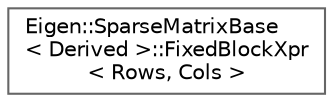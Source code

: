 digraph "Graphical Class Hierarchy"
{
 // LATEX_PDF_SIZE
  bgcolor="transparent";
  edge [fontname=Helvetica,fontsize=10,labelfontname=Helvetica,labelfontsize=10];
  node [fontname=Helvetica,fontsize=10,shape=box,height=0.2,width=0.4];
  rankdir="LR";
  Node0 [id="Node000000",label="Eigen::SparseMatrixBase\l\< Derived \>::FixedBlockXpr\l\< Rows, Cols \>",height=0.2,width=0.4,color="grey40", fillcolor="white", style="filled",URL="$structEigen_1_1SparseMatrixBase_1_1FixedBlockXpr.html",tooltip=" "];
}
